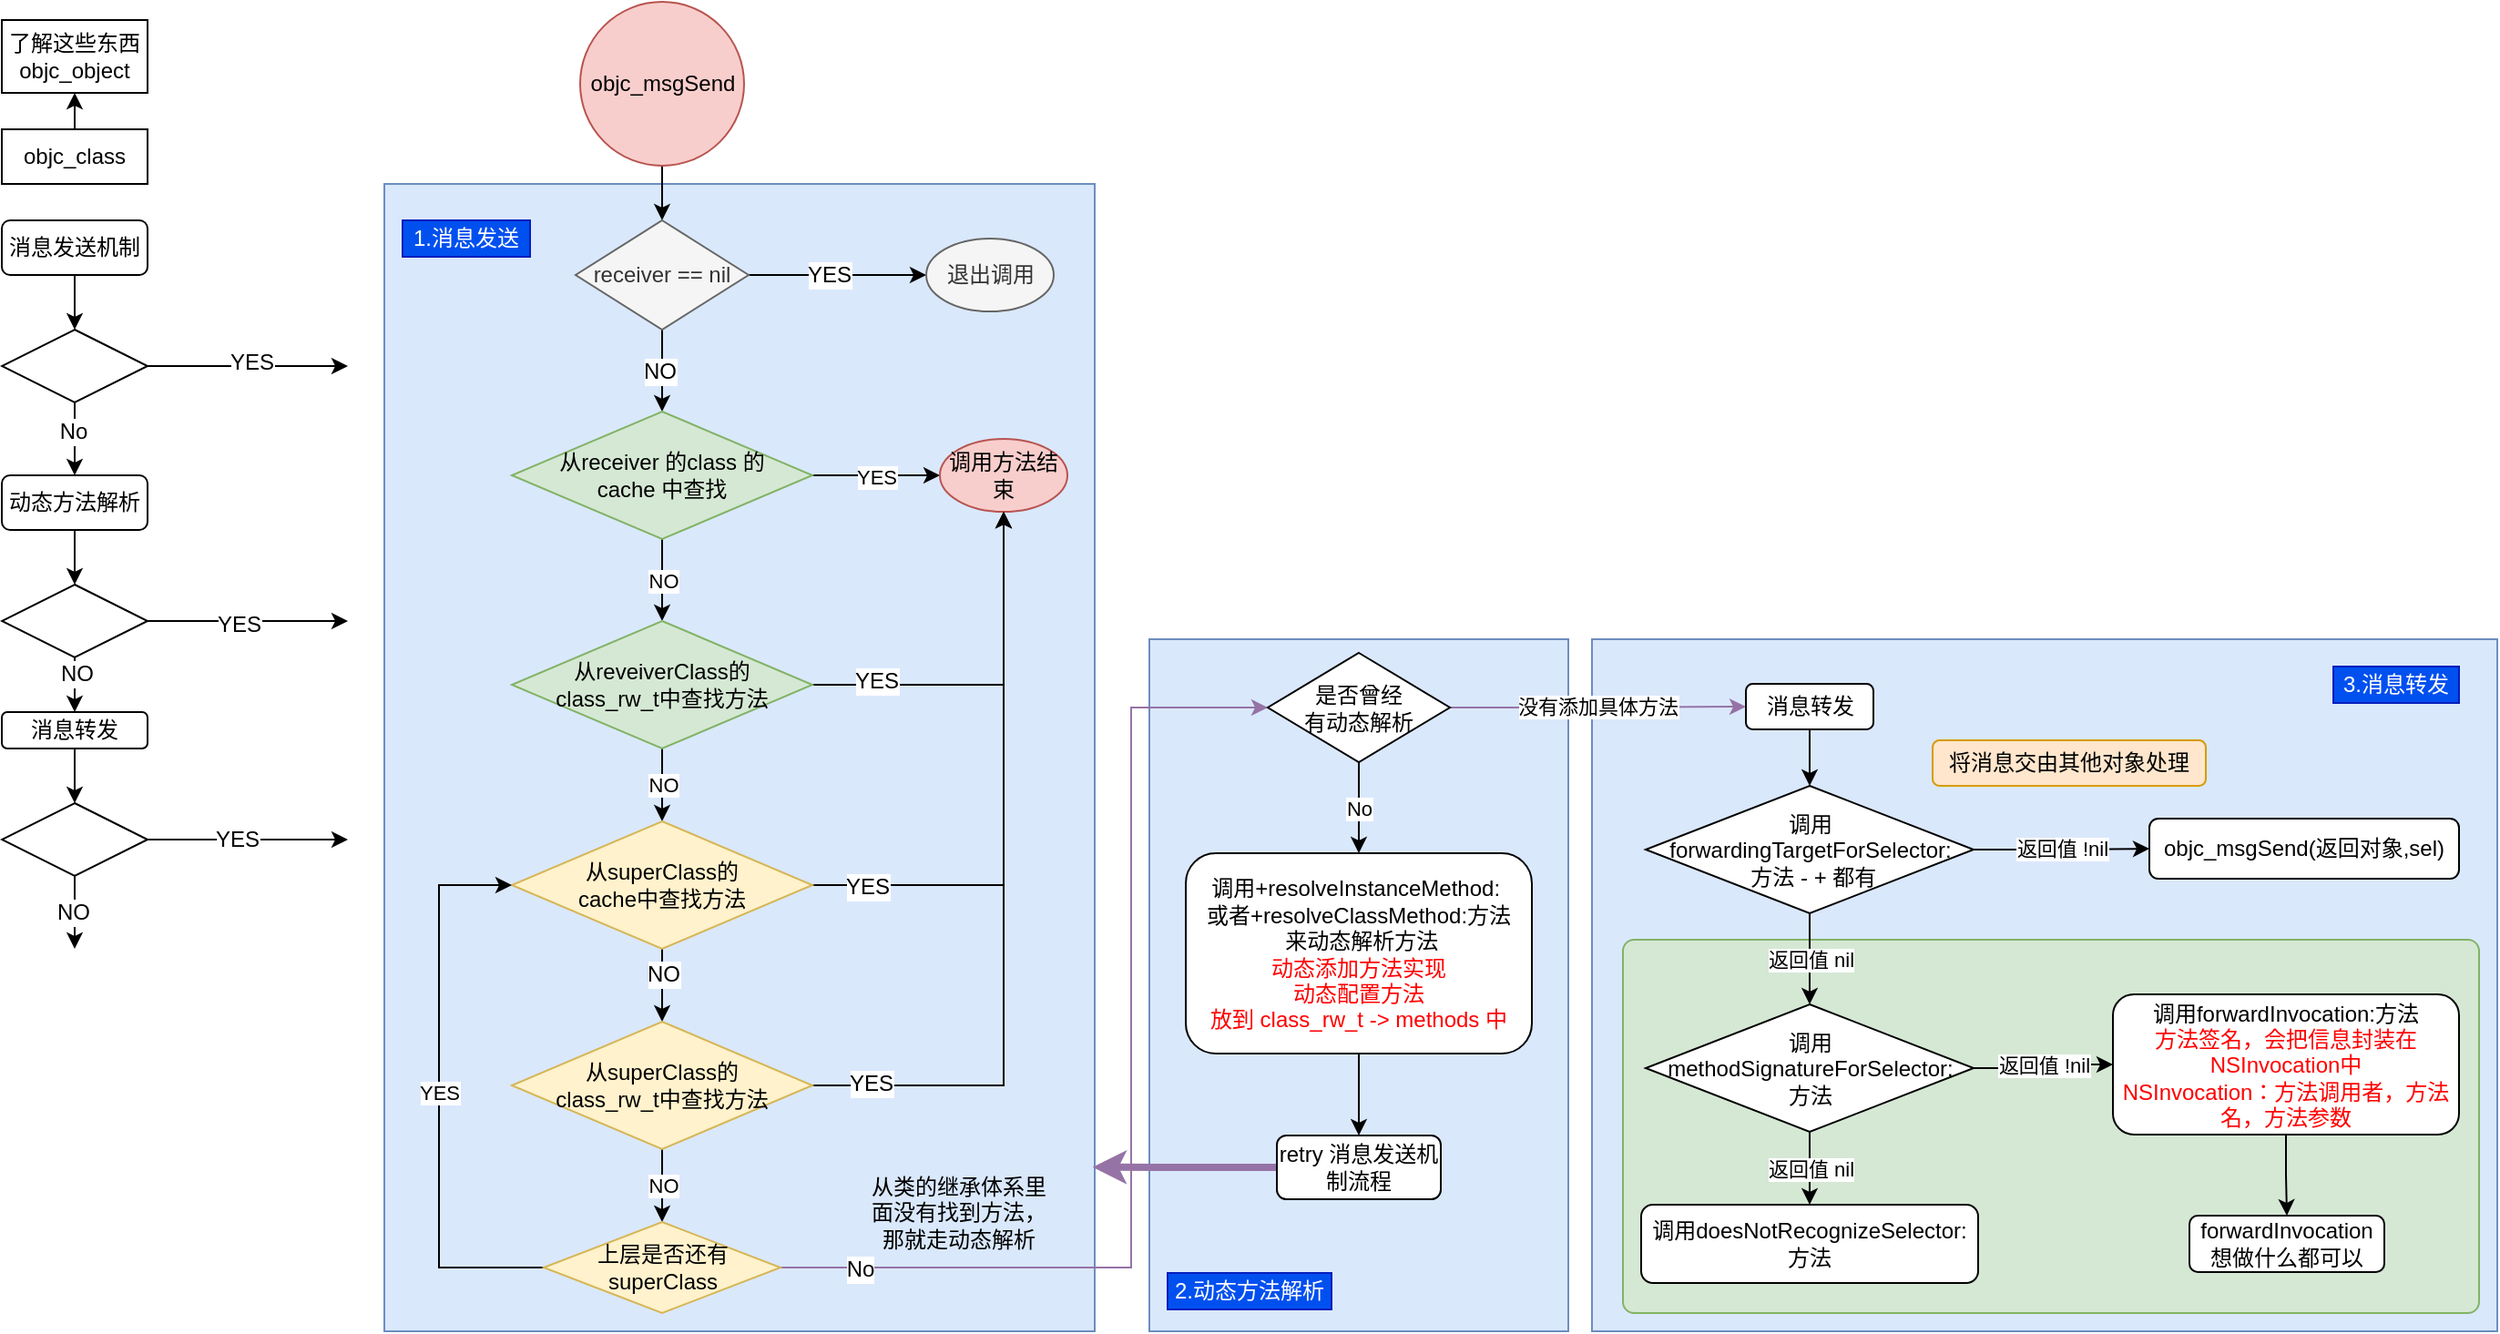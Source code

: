 <mxfile version="12.3.2" type="device" pages="1"><diagram id="hCiR14P3UXxQaVqx9r9q" name="Page-1"><mxGraphModel dx="932" dy="666" grid="1" gridSize="10" guides="1" tooltips="1" connect="1" arrows="1" fold="1" page="1" pageScale="1" pageWidth="850" pageHeight="1100" math="0" shadow="0"><root><mxCell id="0"/><mxCell id="1" parent="0"/><mxCell id="o67JzCH5XJBOJ2DO6tD4-106" value="" style="rounded=0;whiteSpace=wrap;html=1;fillColor=#dae8fc;strokeColor=#6c8ebf;" parent="1" vertex="1"><mxGeometry x="893" y="370" width="497" height="380" as="geometry"/></mxCell><mxCell id="x-VWl9eJRpeCIL5Mv0Br-4" value="" style="rounded=1;whiteSpace=wrap;html=1;fillColor=#d5e8d4;strokeColor=#82b366;arcSize=3;" parent="1" vertex="1"><mxGeometry x="910" y="535" width="470" height="205" as="geometry"/></mxCell><mxCell id="o67JzCH5XJBOJ2DO6tD4-105" value="" style="rounded=0;whiteSpace=wrap;html=1;fillColor=#dae8fc;strokeColor=#6c8ebf;" parent="1" vertex="1"><mxGeometry x="650" y="370" width="230" height="380" as="geometry"/></mxCell><mxCell id="o67JzCH5XJBOJ2DO6tD4-56" value="" style="rounded=0;whiteSpace=wrap;html=1;fillColor=#dae8fc;strokeColor=#6c8ebf;" parent="1" vertex="1"><mxGeometry x="230" y="120" width="390" height="630" as="geometry"/></mxCell><mxCell id="o67JzCH5XJBOJ2DO6tD4-6" style="edgeStyle=orthogonalEdgeStyle;rounded=0;orthogonalLoop=1;jettySize=auto;html=1;exitX=0.5;exitY=1;exitDx=0;exitDy=0;" parent="1" source="o67JzCH5XJBOJ2DO6tD4-1" target="o67JzCH5XJBOJ2DO6tD4-4" edge="1"><mxGeometry relative="1" as="geometry"/></mxCell><mxCell id="o67JzCH5XJBOJ2DO6tD4-1" value="消息发送机制&lt;span style=&quot;color: rgba(0 , 0 , 0 , 0) ; font-family: monospace ; font-size: 0px ; white-space: nowrap&quot;&gt;%3CmxGraphModel%3E%3Croot%3E%3CmxCell%20id%3D%220%22%2F%3E%3CmxCell%20id%3D%221%22%20parent%3D%220%22%2F%3E%3CmxCell%20id%3D%222%22%20value%3D%22objc_msgSend(%E8%BF%94%E5%9B%9E%E5%AF%B9%E8%B1%A1%2Csel)%22%20style%3D%22rounded%3D1%3BwhiteSpace%3Dwrap%3Bhtml%3D1%3B%22%20vertex%3D%221%22%20parent%3D%221%22%3E%3CmxGeometry%20x%3D%221080%22%20y%3D%22518%22%20width%3D%22170%22%20height%3D%2233%22%20as%3D%22geometry%22%2F%3E%3C%2FmxCell%3E%3C%2Froot%3E%3C%2FmxGraphModel%3E&lt;/span&gt;" style="rounded=1;whiteSpace=wrap;html=1;" parent="1" vertex="1"><mxGeometry x="20" y="140" width="80" height="30" as="geometry"/></mxCell><mxCell id="o67JzCH5XJBOJ2DO6tD4-9" style="edgeStyle=orthogonalEdgeStyle;rounded=0;orthogonalLoop=1;jettySize=auto;html=1;exitX=0.5;exitY=1;exitDx=0;exitDy=0;entryX=0.5;entryY=0;entryDx=0;entryDy=0;" parent="1" source="o67JzCH5XJBOJ2DO6tD4-2" target="o67JzCH5XJBOJ2DO6tD4-5" edge="1"><mxGeometry relative="1" as="geometry"/></mxCell><mxCell id="o67JzCH5XJBOJ2DO6tD4-2" value="动态方法解析" style="rounded=1;whiteSpace=wrap;html=1;" parent="1" vertex="1"><mxGeometry x="20" y="280" width="80" height="30" as="geometry"/></mxCell><mxCell id="o67JzCH5XJBOJ2DO6tD4-22" style="edgeStyle=orthogonalEdgeStyle;rounded=0;orthogonalLoop=1;jettySize=auto;html=1;exitX=0.5;exitY=1;exitDx=0;exitDy=0;" parent="1" source="o67JzCH5XJBOJ2DO6tD4-3" target="o67JzCH5XJBOJ2DO6tD4-15" edge="1"><mxGeometry relative="1" as="geometry"/></mxCell><mxCell id="o67JzCH5XJBOJ2DO6tD4-3" value="消息转发" style="rounded=1;whiteSpace=wrap;html=1;" parent="1" vertex="1"><mxGeometry x="20" y="410" width="80" height="20" as="geometry"/></mxCell><mxCell id="o67JzCH5XJBOJ2DO6tD4-7" style="edgeStyle=orthogonalEdgeStyle;rounded=0;orthogonalLoop=1;jettySize=auto;html=1;exitX=1;exitY=0.5;exitDx=0;exitDy=0;" parent="1" source="o67JzCH5XJBOJ2DO6tD4-4" edge="1"><mxGeometry relative="1" as="geometry"><mxPoint x="210" y="220" as="targetPoint"/></mxGeometry></mxCell><mxCell id="o67JzCH5XJBOJ2DO6tD4-17" value="YES" style="text;html=1;align=center;verticalAlign=middle;resizable=0;points=[];;labelBackgroundColor=#ffffff;" parent="o67JzCH5XJBOJ2DO6tD4-7" vertex="1" connectable="0"><mxGeometry x="0.033" y="3" relative="1" as="geometry"><mxPoint as="offset"/></mxGeometry></mxCell><mxCell id="o67JzCH5XJBOJ2DO6tD4-8" style="edgeStyle=orthogonalEdgeStyle;rounded=0;orthogonalLoop=1;jettySize=auto;html=1;exitX=0.5;exitY=1;exitDx=0;exitDy=0;entryX=0.5;entryY=0;entryDx=0;entryDy=0;" parent="1" source="o67JzCH5XJBOJ2DO6tD4-4" target="o67JzCH5XJBOJ2DO6tD4-2" edge="1"><mxGeometry relative="1" as="geometry"/></mxCell><mxCell id="o67JzCH5XJBOJ2DO6tD4-16" value="No" style="text;html=1;align=center;verticalAlign=middle;resizable=0;points=[];;labelBackgroundColor=#ffffff;" parent="o67JzCH5XJBOJ2DO6tD4-8" vertex="1" connectable="0"><mxGeometry x="-0.2" y="-1" relative="1" as="geometry"><mxPoint as="offset"/></mxGeometry></mxCell><mxCell id="o67JzCH5XJBOJ2DO6tD4-4" value="" style="rhombus;whiteSpace=wrap;html=1;" parent="1" vertex="1"><mxGeometry x="20" y="200" width="80" height="40" as="geometry"/></mxCell><mxCell id="o67JzCH5XJBOJ2DO6tD4-10" style="edgeStyle=orthogonalEdgeStyle;rounded=0;orthogonalLoop=1;jettySize=auto;html=1;exitX=1;exitY=0.5;exitDx=0;exitDy=0;" parent="1" source="o67JzCH5XJBOJ2DO6tD4-5" edge="1"><mxGeometry relative="1" as="geometry"><mxPoint x="210" y="360" as="targetPoint"/></mxGeometry></mxCell><mxCell id="o67JzCH5XJBOJ2DO6tD4-19" value="YES" style="text;html=1;align=center;verticalAlign=middle;resizable=0;points=[];;labelBackgroundColor=#ffffff;" parent="o67JzCH5XJBOJ2DO6tD4-10" vertex="1" connectable="0"><mxGeometry x="-0.1" y="-2" relative="1" as="geometry"><mxPoint as="offset"/></mxGeometry></mxCell><mxCell id="o67JzCH5XJBOJ2DO6tD4-11" style="edgeStyle=orthogonalEdgeStyle;rounded=0;orthogonalLoop=1;jettySize=auto;html=1;exitX=0.5;exitY=1;exitDx=0;exitDy=0;entryX=0.5;entryY=0;entryDx=0;entryDy=0;" parent="1" source="o67JzCH5XJBOJ2DO6tD4-5" target="o67JzCH5XJBOJ2DO6tD4-3" edge="1"><mxGeometry relative="1" as="geometry"/></mxCell><mxCell id="o67JzCH5XJBOJ2DO6tD4-18" value="NO" style="text;html=1;align=center;verticalAlign=middle;resizable=0;points=[];;labelBackgroundColor=#ffffff;" parent="o67JzCH5XJBOJ2DO6tD4-11" vertex="1" connectable="0"><mxGeometry x="-0.4" y="1" relative="1" as="geometry"><mxPoint as="offset"/></mxGeometry></mxCell><mxCell id="o67JzCH5XJBOJ2DO6tD4-5" value="" style="rhombus;whiteSpace=wrap;html=1;" parent="1" vertex="1"><mxGeometry x="20" y="340" width="80" height="40" as="geometry"/></mxCell><mxCell id="o67JzCH5XJBOJ2DO6tD4-13" style="edgeStyle=orthogonalEdgeStyle;rounded=0;orthogonalLoop=1;jettySize=auto;html=1;exitX=1;exitY=0.5;exitDx=0;exitDy=0;" parent="1" source="o67JzCH5XJBOJ2DO6tD4-15" edge="1"><mxGeometry relative="1" as="geometry"><mxPoint x="210" y="480" as="targetPoint"/></mxGeometry></mxCell><mxCell id="o67JzCH5XJBOJ2DO6tD4-20" value="YES" style="text;html=1;align=center;verticalAlign=middle;resizable=0;points=[];;labelBackgroundColor=#ffffff;" parent="o67JzCH5XJBOJ2DO6tD4-13" vertex="1" connectable="0"><mxGeometry x="-0.117" relative="1" as="geometry"><mxPoint as="offset"/></mxGeometry></mxCell><mxCell id="o67JzCH5XJBOJ2DO6tD4-14" style="edgeStyle=orthogonalEdgeStyle;rounded=0;orthogonalLoop=1;jettySize=auto;html=1;exitX=0.5;exitY=1;exitDx=0;exitDy=0;" parent="1" source="o67JzCH5XJBOJ2DO6tD4-15" edge="1"><mxGeometry relative="1" as="geometry"><mxPoint x="60" y="540" as="targetPoint"/></mxGeometry></mxCell><mxCell id="o67JzCH5XJBOJ2DO6tD4-21" value="NO" style="text;html=1;align=center;verticalAlign=middle;resizable=0;points=[];;labelBackgroundColor=#ffffff;" parent="o67JzCH5XJBOJ2DO6tD4-14" vertex="1" connectable="0"><mxGeometry y="-2" relative="1" as="geometry"><mxPoint as="offset"/></mxGeometry></mxCell><mxCell id="o67JzCH5XJBOJ2DO6tD4-15" value="" style="rhombus;whiteSpace=wrap;html=1;" parent="1" vertex="1"><mxGeometry x="20" y="460" width="80" height="40" as="geometry"/></mxCell><mxCell id="o67JzCH5XJBOJ2DO6tD4-23" value="了解这些东西&lt;br&gt;objc_object" style="rounded=0;whiteSpace=wrap;html=1;" parent="1" vertex="1"><mxGeometry x="20" y="30" width="80" height="40" as="geometry"/></mxCell><mxCell id="o67JzCH5XJBOJ2DO6tD4-25" style="edgeStyle=orthogonalEdgeStyle;rounded=0;orthogonalLoop=1;jettySize=auto;html=1;exitX=0.5;exitY=0;exitDx=0;exitDy=0;entryX=0.5;entryY=1;entryDx=0;entryDy=0;" parent="1" source="o67JzCH5XJBOJ2DO6tD4-24" target="o67JzCH5XJBOJ2DO6tD4-23" edge="1"><mxGeometry relative="1" as="geometry"/></mxCell><mxCell id="o67JzCH5XJBOJ2DO6tD4-24" value="objc_class" style="rounded=0;whiteSpace=wrap;html=1;" parent="1" vertex="1"><mxGeometry x="20" y="90" width="80" height="30" as="geometry"/></mxCell><mxCell id="o67JzCH5XJBOJ2DO6tD4-34" style="edgeStyle=orthogonalEdgeStyle;rounded=0;orthogonalLoop=1;jettySize=auto;html=1;exitX=0.5;exitY=1;exitDx=0;exitDy=0;" parent="1" source="o67JzCH5XJBOJ2DO6tD4-26" target="o67JzCH5XJBOJ2DO6tD4-33" edge="1"><mxGeometry relative="1" as="geometry"/></mxCell><mxCell id="o67JzCH5XJBOJ2DO6tD4-26" value="objc_msgSend" style="ellipse;whiteSpace=wrap;html=1;aspect=fixed;fillColor=#f8cecc;strokeColor=#b85450;" parent="1" vertex="1"><mxGeometry x="337.5" y="20" width="90" height="90" as="geometry"/></mxCell><mxCell id="o67JzCH5XJBOJ2DO6tD4-29" style="edgeStyle=orthogonalEdgeStyle;rounded=0;orthogonalLoop=1;jettySize=auto;html=1;exitX=1;exitY=0.5;exitDx=0;exitDy=0;" parent="1" source="o67JzCH5XJBOJ2DO6tD4-33" edge="1"><mxGeometry relative="1" as="geometry"><mxPoint x="527.5" y="170" as="targetPoint"/></mxGeometry></mxCell><mxCell id="o67JzCH5XJBOJ2DO6tD4-30" value="YES" style="text;html=1;align=center;verticalAlign=middle;resizable=0;points=[];;labelBackgroundColor=#ffffff;" parent="o67JzCH5XJBOJ2DO6tD4-29" vertex="1" connectable="0"><mxGeometry x="-0.117" relative="1" as="geometry"><mxPoint as="offset"/></mxGeometry></mxCell><mxCell id="o67JzCH5XJBOJ2DO6tD4-31" style="edgeStyle=orthogonalEdgeStyle;rounded=0;orthogonalLoop=1;jettySize=auto;html=1;exitX=0.5;exitY=1;exitDx=0;exitDy=0;entryX=0.5;entryY=0;entryDx=0;entryDy=0;" parent="1" source="o67JzCH5XJBOJ2DO6tD4-33" target="o67JzCH5XJBOJ2DO6tD4-37" edge="1"><mxGeometry relative="1" as="geometry"><mxPoint x="383" y="240" as="targetPoint"/></mxGeometry></mxCell><mxCell id="o67JzCH5XJBOJ2DO6tD4-32" value="NO" style="text;html=1;align=center;verticalAlign=middle;resizable=0;points=[];;labelBackgroundColor=#ffffff;" parent="o67JzCH5XJBOJ2DO6tD4-31" vertex="1" connectable="0"><mxGeometry y="-2" relative="1" as="geometry"><mxPoint as="offset"/></mxGeometry></mxCell><mxCell id="o67JzCH5XJBOJ2DO6tD4-33" value="receiver == nil" style="rhombus;whiteSpace=wrap;html=1;fillColor=#f5f5f5;strokeColor=#666666;fontColor=#333333;" parent="1" vertex="1"><mxGeometry x="335" y="140" width="95" height="60" as="geometry"/></mxCell><mxCell id="o67JzCH5XJBOJ2DO6tD4-35" value="退出调用" style="ellipse;whiteSpace=wrap;html=1;fillColor=#f5f5f5;strokeColor=#666666;fontColor=#333333;" parent="1" vertex="1"><mxGeometry x="527.5" y="150" width="70" height="40" as="geometry"/></mxCell><mxCell id="o67JzCH5XJBOJ2DO6tD4-38" value="NO" style="edgeStyle=orthogonalEdgeStyle;rounded=0;orthogonalLoop=1;jettySize=auto;html=1;exitX=0.5;exitY=1;exitDx=0;exitDy=0;entryX=0.5;entryY=0;entryDx=0;entryDy=0;" parent="1" source="o67JzCH5XJBOJ2DO6tD4-37" target="o67JzCH5XJBOJ2DO6tD4-42" edge="1"><mxGeometry relative="1" as="geometry"><mxPoint x="383" y="370" as="targetPoint"/></mxGeometry></mxCell><mxCell id="o67JzCH5XJBOJ2DO6tD4-39" value="YES" style="edgeStyle=orthogonalEdgeStyle;rounded=0;orthogonalLoop=1;jettySize=auto;html=1;exitX=1;exitY=0.5;exitDx=0;exitDy=0;" parent="1" source="o67JzCH5XJBOJ2DO6tD4-37" edge="1"><mxGeometry relative="1" as="geometry"><mxPoint x="535" y="280" as="targetPoint"/></mxGeometry></mxCell><mxCell id="o67JzCH5XJBOJ2DO6tD4-37" value="&lt;span style=&quot;white-space: normal&quot;&gt;从receiver 的class 的&lt;br&gt;cache 中查找&lt;/span&gt;" style="rhombus;whiteSpace=wrap;html=1;fillColor=#d5e8d4;strokeColor=#82b366;" parent="1" vertex="1"><mxGeometry x="300" y="245" width="165" height="70" as="geometry"/></mxCell><mxCell id="o67JzCH5XJBOJ2DO6tD4-41" value="调用方法结束" style="ellipse;whiteSpace=wrap;html=1;fillColor=#f8cecc;strokeColor=#b85450;" parent="1" vertex="1"><mxGeometry x="535" y="260" width="70" height="40" as="geometry"/></mxCell><mxCell id="o67JzCH5XJBOJ2DO6tD4-43" style="edgeStyle=orthogonalEdgeStyle;rounded=0;orthogonalLoop=1;jettySize=auto;html=1;exitX=1;exitY=0.5;exitDx=0;exitDy=0;entryX=0.5;entryY=1;entryDx=0;entryDy=0;" parent="1" source="o67JzCH5XJBOJ2DO6tD4-42" target="o67JzCH5XJBOJ2DO6tD4-41" edge="1"><mxGeometry relative="1" as="geometry"/></mxCell><mxCell id="o67JzCH5XJBOJ2DO6tD4-44" value="YES" style="text;html=1;align=center;verticalAlign=middle;resizable=0;points=[];;labelBackgroundColor=#ffffff;" parent="o67JzCH5XJBOJ2DO6tD4-43" vertex="1" connectable="0"><mxGeometry x="-0.654" y="2" relative="1" as="geometry"><mxPoint as="offset"/></mxGeometry></mxCell><mxCell id="o67JzCH5XJBOJ2DO6tD4-45" value="NO" style="edgeStyle=orthogonalEdgeStyle;rounded=0;orthogonalLoop=1;jettySize=auto;html=1;exitX=0.5;exitY=1;exitDx=0;exitDy=0;entryX=0.5;entryY=0;entryDx=0;entryDy=0;" parent="1" source="o67JzCH5XJBOJ2DO6tD4-42" target="o67JzCH5XJBOJ2DO6tD4-46" edge="1"><mxGeometry relative="1" as="geometry"><mxPoint x="383" y="500" as="targetPoint"/></mxGeometry></mxCell><mxCell id="o67JzCH5XJBOJ2DO6tD4-42" value="从reveiverClass的&lt;br&gt;class_rw_t中查找方法" style="rhombus;whiteSpace=wrap;html=1;fillColor=#d5e8d4;strokeColor=#82b366;" parent="1" vertex="1"><mxGeometry x="300" y="360" width="165" height="70" as="geometry"/></mxCell><mxCell id="o67JzCH5XJBOJ2DO6tD4-49" style="edgeStyle=orthogonalEdgeStyle;rounded=0;orthogonalLoop=1;jettySize=auto;html=1;exitX=1;exitY=0.5;exitDx=0;exitDy=0;" parent="1" source="o67JzCH5XJBOJ2DO6tD4-46" target="o67JzCH5XJBOJ2DO6tD4-41" edge="1"><mxGeometry relative="1" as="geometry"/></mxCell><mxCell id="o67JzCH5XJBOJ2DO6tD4-50" value="YES" style="text;html=1;align=center;verticalAlign=middle;resizable=0;points=[];;labelBackgroundColor=#ffffff;" parent="o67JzCH5XJBOJ2DO6tD4-49" vertex="1" connectable="0"><mxGeometry x="-0.806" y="-1" relative="1" as="geometry"><mxPoint as="offset"/></mxGeometry></mxCell><mxCell id="o67JzCH5XJBOJ2DO6tD4-52" style="edgeStyle=orthogonalEdgeStyle;rounded=0;orthogonalLoop=1;jettySize=auto;html=1;exitX=0.5;exitY=1;exitDx=0;exitDy=0;entryX=0.5;entryY=0;entryDx=0;entryDy=0;" parent="1" source="o67JzCH5XJBOJ2DO6tD4-46" target="o67JzCH5XJBOJ2DO6tD4-51" edge="1"><mxGeometry relative="1" as="geometry"/></mxCell><mxCell id="o67JzCH5XJBOJ2DO6tD4-53" value="NO" style="text;html=1;align=center;verticalAlign=middle;resizable=0;points=[];;labelBackgroundColor=#ffffff;" parent="o67JzCH5XJBOJ2DO6tD4-52" vertex="1" connectable="0"><mxGeometry x="-0.3" relative="1" as="geometry"><mxPoint as="offset"/></mxGeometry></mxCell><mxCell id="o67JzCH5XJBOJ2DO6tD4-46" value="从superClass的&lt;br&gt;cache中查找方法" style="rhombus;whiteSpace=wrap;html=1;fillColor=#fff2cc;strokeColor=#d6b656;" parent="1" vertex="1"><mxGeometry x="300" y="470" width="165" height="70" as="geometry"/></mxCell><mxCell id="o67JzCH5XJBOJ2DO6tD4-54" style="edgeStyle=orthogonalEdgeStyle;rounded=0;orthogonalLoop=1;jettySize=auto;html=1;exitX=1;exitY=0.5;exitDx=0;exitDy=0;" parent="1" source="o67JzCH5XJBOJ2DO6tD4-51" target="o67JzCH5XJBOJ2DO6tD4-41" edge="1"><mxGeometry relative="1" as="geometry"/></mxCell><mxCell id="o67JzCH5XJBOJ2DO6tD4-55" value="YES" style="text;html=1;align=center;verticalAlign=middle;resizable=0;points=[];;labelBackgroundColor=#ffffff;" parent="o67JzCH5XJBOJ2DO6tD4-54" vertex="1" connectable="0"><mxGeometry x="-0.85" y="1" relative="1" as="geometry"><mxPoint as="offset"/></mxGeometry></mxCell><mxCell id="o67JzCH5XJBOJ2DO6tD4-58" value="NO" style="edgeStyle=orthogonalEdgeStyle;rounded=0;orthogonalLoop=1;jettySize=auto;html=1;exitX=0.5;exitY=1;exitDx=0;exitDy=0;" parent="1" source="o67JzCH5XJBOJ2DO6tD4-51" target="o67JzCH5XJBOJ2DO6tD4-57" edge="1"><mxGeometry relative="1" as="geometry"/></mxCell><mxCell id="o67JzCH5XJBOJ2DO6tD4-51" value="从superClass的&lt;br&gt;class_rw_t中查找方法" style="rhombus;whiteSpace=wrap;html=1;fillColor=#fff2cc;strokeColor=#d6b656;" parent="1" vertex="1"><mxGeometry x="300" y="580" width="165" height="70" as="geometry"/></mxCell><mxCell id="o67JzCH5XJBOJ2DO6tD4-59" value="YES" style="edgeStyle=orthogonalEdgeStyle;rounded=0;orthogonalLoop=1;jettySize=auto;html=1;exitX=0;exitY=0.5;exitDx=0;exitDy=0;entryX=0;entryY=0.5;entryDx=0;entryDy=0;" parent="1" source="o67JzCH5XJBOJ2DO6tD4-57" target="o67JzCH5XJBOJ2DO6tD4-46" edge="1"><mxGeometry relative="1" as="geometry"><Array as="points"><mxPoint x="260" y="715"/><mxPoint x="260" y="505"/></Array></mxGeometry></mxCell><mxCell id="o67JzCH5XJBOJ2DO6tD4-63" style="edgeStyle=orthogonalEdgeStyle;rounded=0;orthogonalLoop=1;jettySize=auto;html=1;exitX=1;exitY=0.5;exitDx=0;exitDy=0;entryX=0;entryY=0.5;entryDx=0;entryDy=0;fillColor=#e1d5e7;strokeColor=#9673a6;" parent="1" source="o67JzCH5XJBOJ2DO6tD4-57" target="o67JzCH5XJBOJ2DO6tD4-68" edge="1"><mxGeometry relative="1" as="geometry"><mxPoint x="720" y="220" as="targetPoint"/><Array as="points"><mxPoint x="640" y="715"/><mxPoint x="640" y="407"/></Array></mxGeometry></mxCell><mxCell id="o67JzCH5XJBOJ2DO6tD4-66" value="No" style="text;html=1;align=center;verticalAlign=middle;resizable=0;points=[];;labelBackgroundColor=#ffffff;" parent="o67JzCH5XJBOJ2DO6tD4-63" vertex="1" connectable="0"><mxGeometry x="-0.849" y="-1" relative="1" as="geometry"><mxPoint as="offset"/></mxGeometry></mxCell><mxCell id="o67JzCH5XJBOJ2DO6tD4-57" value="上层是否还有&lt;br&gt;superClass" style="rhombus;whiteSpace=wrap;html=1;fillColor=#fff2cc;strokeColor=#d6b656;" parent="1" vertex="1"><mxGeometry x="317.5" y="690" width="130" height="50" as="geometry"/></mxCell><mxCell id="o67JzCH5XJBOJ2DO6tD4-62" value="1.消息发送" style="text;html=1;strokeColor=#001DBC;fillColor=#0050ef;align=center;verticalAlign=middle;whiteSpace=wrap;rounded=0;fontColor=#ffffff;" parent="1" vertex="1"><mxGeometry x="240" y="140" width="70" height="20" as="geometry"/></mxCell><mxCell id="o67JzCH5XJBOJ2DO6tD4-69" value="没有添加具体方法" style="edgeStyle=orthogonalEdgeStyle;rounded=0;orthogonalLoop=1;jettySize=auto;html=1;exitX=1;exitY=0.5;exitDx=0;exitDy=0;entryX=0;entryY=0.5;entryDx=0;entryDy=0;fillColor=#e1d5e7;strokeColor=#9673a6;" parent="1" source="o67JzCH5XJBOJ2DO6tD4-68" target="o67JzCH5XJBOJ2DO6tD4-70" edge="1"><mxGeometry relative="1" as="geometry"><mxPoint x="795" y="407" as="targetPoint"/></mxGeometry></mxCell><mxCell id="o67JzCH5XJBOJ2DO6tD4-71" value="No" style="edgeStyle=orthogonalEdgeStyle;rounded=0;orthogonalLoop=1;jettySize=auto;html=1;exitX=0.5;exitY=1;exitDx=0;exitDy=0;entryX=0.5;entryY=0;entryDx=0;entryDy=0;" parent="1" source="o67JzCH5XJBOJ2DO6tD4-68" target="o67JzCH5XJBOJ2DO6tD4-79" edge="1"><mxGeometry relative="1" as="geometry"><mxPoint x="755" y="477" as="targetPoint"/></mxGeometry></mxCell><mxCell id="o67JzCH5XJBOJ2DO6tD4-68" value="是否曾经 &lt;br&gt;有动态解析" style="rhombus;whiteSpace=wrap;html=1;" parent="1" vertex="1"><mxGeometry x="715" y="377.5" width="100" height="60" as="geometry"/></mxCell><mxCell id="o67JzCH5XJBOJ2DO6tD4-101" style="edgeStyle=orthogonalEdgeStyle;rounded=0;orthogonalLoop=1;jettySize=auto;html=1;exitX=0.5;exitY=1;exitDx=0;exitDy=0;entryX=0.5;entryY=0;entryDx=0;entryDy=0;" parent="1" source="o67JzCH5XJBOJ2DO6tD4-70" target="o67JzCH5XJBOJ2DO6tD4-89" edge="1"><mxGeometry relative="1" as="geometry"/></mxCell><mxCell id="o67JzCH5XJBOJ2DO6tD4-70" value="消息转发" style="rounded=1;whiteSpace=wrap;html=1;" parent="1" vertex="1"><mxGeometry x="977.5" y="394.5" width="70" height="25" as="geometry"/></mxCell><mxCell id="o67JzCH5XJBOJ2DO6tD4-84" style="edgeStyle=orthogonalEdgeStyle;rounded=0;orthogonalLoop=1;jettySize=auto;html=1;exitX=0.5;exitY=1;exitDx=0;exitDy=0;entryX=0.5;entryY=0;entryDx=0;entryDy=0;" parent="1" source="o67JzCH5XJBOJ2DO6tD4-79" target="o67JzCH5XJBOJ2DO6tD4-81" edge="1"><mxGeometry relative="1" as="geometry"><mxPoint x="755" y="642" as="targetPoint"/></mxGeometry></mxCell><mxCell id="o67JzCH5XJBOJ2DO6tD4-79" value="&lt;span style=&quot;white-space: normal&quot;&gt;调用+resolveInstanceMethod:&amp;nbsp;&lt;/span&gt;&lt;br style=&quot;white-space: normal&quot;&gt;&lt;span style=&quot;white-space: normal&quot;&gt;或者+resolveClassMethod:方法&lt;/span&gt;&lt;br style=&quot;white-space: normal&quot;&gt;&lt;span style=&quot;white-space: normal&quot;&gt;&amp;nbsp;来动态解析方法&lt;/span&gt;&lt;br style=&quot;white-space: normal&quot;&gt;&lt;font color=&quot;#ff0000&quot; style=&quot;white-space: normal&quot;&gt;动态添加方法实现&lt;br&gt;动态配置方法&lt;br&gt;放到 class_rw_t -&amp;gt; methods 中&lt;br&gt;&lt;/font&gt;" style="rounded=1;whiteSpace=wrap;html=1;" parent="1" vertex="1"><mxGeometry x="670" y="487.5" width="190" height="110" as="geometry"/></mxCell><mxCell id="x-VWl9eJRpeCIL5Mv0Br-2" style="edgeStyle=orthogonalEdgeStyle;rounded=0;orthogonalLoop=1;jettySize=auto;html=1;exitX=0;exitY=0.5;exitDx=0;exitDy=0;entryX=0.997;entryY=0.857;entryDx=0;entryDy=0;entryPerimeter=0;strokeWidth=4;fillColor=#e1d5e7;strokeColor=#9673a6;" parent="1" source="o67JzCH5XJBOJ2DO6tD4-81" target="o67JzCH5XJBOJ2DO6tD4-56" edge="1"><mxGeometry relative="1" as="geometry"/></mxCell><mxCell id="o67JzCH5XJBOJ2DO6tD4-81" value="retry 消息发送机制流程" style="rounded=1;whiteSpace=wrap;html=1;" parent="1" vertex="1"><mxGeometry x="720" y="642.5" width="90" height="35" as="geometry"/></mxCell><mxCell id="o67JzCH5XJBOJ2DO6tD4-90" value="返回值 !nil" style="edgeStyle=orthogonalEdgeStyle;rounded=0;orthogonalLoop=1;jettySize=auto;html=1;exitX=1;exitY=0.5;exitDx=0;exitDy=0;entryX=0;entryY=0.5;entryDx=0;entryDy=0;" parent="1" source="o67JzCH5XJBOJ2DO6tD4-89" target="o67JzCH5XJBOJ2DO6tD4-92" edge="1"><mxGeometry relative="1" as="geometry"><mxPoint x="1212.5" y="485.5" as="targetPoint"/></mxGeometry></mxCell><mxCell id="o67JzCH5XJBOJ2DO6tD4-91" value="返回值 nil" style="edgeStyle=orthogonalEdgeStyle;rounded=0;orthogonalLoop=1;jettySize=auto;html=1;exitX=0.5;exitY=1;exitDx=0;exitDy=0;" parent="1" source="o67JzCH5XJBOJ2DO6tD4-89" target="o67JzCH5XJBOJ2DO6tD4-95" edge="1"><mxGeometry relative="1" as="geometry"><mxPoint x="1012.5" y="580.5" as="targetPoint"/></mxGeometry></mxCell><mxCell id="o67JzCH5XJBOJ2DO6tD4-89" value="调用 forwardingTargetForSelector:&lt;br&gt;&amp;nbsp;方法 - + 都有" style="rhombus;whiteSpace=wrap;html=1;" parent="1" vertex="1"><mxGeometry x="922.5" y="450.5" width="180" height="70" as="geometry"/></mxCell><mxCell id="o67JzCH5XJBOJ2DO6tD4-92" value="objc_msgSend(返回对象,sel)" style="rounded=1;whiteSpace=wrap;html=1;" parent="1" vertex="1"><mxGeometry x="1199" y="468.5" width="170" height="33" as="geometry"/></mxCell><mxCell id="o67JzCH5XJBOJ2DO6tD4-93" value="返回值 !nil" style="edgeStyle=orthogonalEdgeStyle;rounded=0;orthogonalLoop=1;jettySize=auto;html=1;exitX=1;exitY=0.5;exitDx=0;exitDy=0;entryX=0;entryY=0.5;entryDx=0;entryDy=0;" parent="1" source="o67JzCH5XJBOJ2DO6tD4-95" target="o67JzCH5XJBOJ2DO6tD4-96" edge="1"><mxGeometry relative="1" as="geometry"><mxPoint x="1212.5" y="605.5" as="targetPoint"/></mxGeometry></mxCell><mxCell id="o67JzCH5XJBOJ2DO6tD4-94" value="返回值 nil" style="edgeStyle=orthogonalEdgeStyle;rounded=0;orthogonalLoop=1;jettySize=auto;html=1;exitX=0.5;exitY=1;exitDx=0;exitDy=0;entryX=0.5;entryY=0;entryDx=0;entryDy=0;" parent="1" source="o67JzCH5XJBOJ2DO6tD4-95" target="o67JzCH5XJBOJ2DO6tD4-98" edge="1"><mxGeometry relative="1" as="geometry"><mxPoint x="1012.5" y="690.5" as="targetPoint"/></mxGeometry></mxCell><mxCell id="o67JzCH5XJBOJ2DO6tD4-95" value="调用 methodSignatureForSelector: &lt;br&gt;方法" style="rhombus;whiteSpace=wrap;html=1;" parent="1" vertex="1"><mxGeometry x="922.5" y="570.5" width="180" height="70" as="geometry"/></mxCell><mxCell id="o67JzCH5XJBOJ2DO6tD4-103" style="edgeStyle=orthogonalEdgeStyle;rounded=0;orthogonalLoop=1;jettySize=auto;html=1;exitX=0.5;exitY=1;exitDx=0;exitDy=0;entryX=0.5;entryY=0;entryDx=0;entryDy=0;" parent="1" source="o67JzCH5XJBOJ2DO6tD4-96" target="o67JzCH5XJBOJ2DO6tD4-99" edge="1"><mxGeometry relative="1" as="geometry"/></mxCell><mxCell id="o67JzCH5XJBOJ2DO6tD4-96" value="调用forwardInvocation:方法&lt;br&gt;&lt;font color=&quot;#ff0000&quot;&gt;方法签名，会把信息封装在 NSInvocation中&lt;br&gt;NSInvocation：方法调用者，方法名，方法参数&lt;/font&gt;" style="rounded=1;whiteSpace=wrap;html=1;" parent="1" vertex="1"><mxGeometry x="1179" y="565" width="190" height="77" as="geometry"/></mxCell><mxCell id="o67JzCH5XJBOJ2DO6tD4-98" value="调用doesNotRecognizeSelector:&lt;br&gt;方法" style="rounded=1;whiteSpace=wrap;html=1;" parent="1" vertex="1"><mxGeometry x="920" y="680.5" width="185" height="43" as="geometry"/></mxCell><mxCell id="o67JzCH5XJBOJ2DO6tD4-99" value="forwardInvocation 想做什么都可以" style="rounded=1;whiteSpace=wrap;html=1;" parent="1" vertex="1"><mxGeometry x="1221" y="686.5" width="107" height="31" as="geometry"/></mxCell><mxCell id="x-VWl9eJRpeCIL5Mv0Br-1" value="从类的继承体系里面没有找到方法，那就走动态解析" style="text;html=1;strokeColor=none;fillColor=none;align=center;verticalAlign=middle;whiteSpace=wrap;rounded=0;" parent="1" vertex="1"><mxGeometry x="492.5" y="674.5" width="105" height="20" as="geometry"/></mxCell><mxCell id="x-VWl9eJRpeCIL5Mv0Br-3" value="将消息交由其他对象处理" style="rounded=1;whiteSpace=wrap;html=1;fillColor=#ffe6cc;strokeColor=#d79b00;" parent="1" vertex="1"><mxGeometry x="1080" y="425.5" width="150" height="25" as="geometry"/></mxCell><mxCell id="QwBfSDszgPi5kREZjrO0-1" value="2.动态方法解析" style="text;html=1;strokeColor=#001DBC;fillColor=#0050ef;align=center;verticalAlign=middle;whiteSpace=wrap;rounded=0;fontColor=#ffffff;" vertex="1" parent="1"><mxGeometry x="660" y="718" width="90" height="20" as="geometry"/></mxCell><mxCell id="QwBfSDszgPi5kREZjrO0-2" value="3.消息转发" style="text;html=1;strokeColor=#001DBC;fillColor=#0050ef;align=center;verticalAlign=middle;whiteSpace=wrap;rounded=0;fontColor=#ffffff;" vertex="1" parent="1"><mxGeometry x="1300" y="385" width="69" height="20" as="geometry"/></mxCell></root></mxGraphModel></diagram></mxfile>